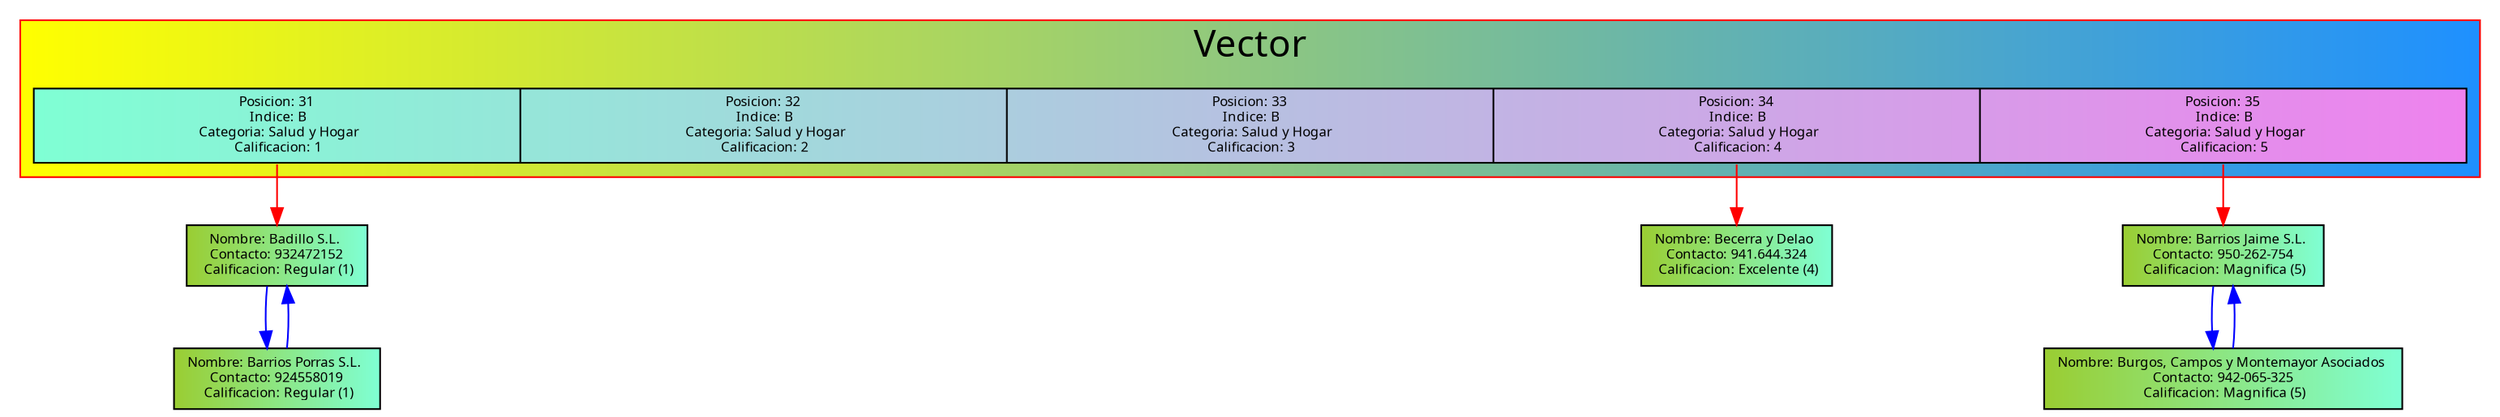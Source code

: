 digraph grafo{
fontname="Verdana" color=red fontsize=22;
node [shape=record fontsize=8 fontname="Verdana" style=filled];
edge [color="blue"]
subgraph cluster{
label = "Vector";
bgcolor="yellow:dodgerblue"
Vector[label="<30>Posicion: 31\n Indice: B\n Categoria: Salud y Hogar\n Calificacion: 1|<31>Posicion: 32\n Indice: B\n Categoria: Salud y Hogar\n Calificacion: 2|<32>Posicion: 33\n Indice: B\n Categoria: Salud y Hogar\n Calificacion: 3|<33>Posicion: 34\n Indice: B\n Categoria: Salud y Hogar\n Calificacion: 4|<34>Posicion: 35\n Indice: B\n Categoria: Salud y Hogar\n Calificacion: 5",width=20, fillcolor="aquamarine:violet"];
}
3011[label="Nombre: Badillo S.L. \n Contacto: 932472152 \n Calificacion: Regular (1)", fillcolor="yellowgreen:aquamarine"];
Vector:30->3011[color=red]
3012->3011
3011->3012
3012[label="Nombre: Barrios Porras S.L. \n Contacto: 924558019 \n Calificacion: Regular (1)", fillcolor="yellowgreen:aquamarine"];
3341[label="Nombre: Becerra y Delao \n Contacto: 941.644.324 \n Calificacion: Excelente (4)", fillcolor="yellowgreen:aquamarine"];
Vector:33->3341[color=red]
3451[label="Nombre: Barrios Jaime S.L. \n Contacto: 950-262-754 \n Calificacion: Magnifica (5)", fillcolor="yellowgreen:aquamarine"];
Vector:34->3451[color=red]
3452->3451
3451->3452
3452[label="Nombre: Burgos, Campos y Montemayor Asociados \n Contacto: 942-065-325 \n Calificacion: Magnifica (5)", fillcolor="yellowgreen:aquamarine"];
}